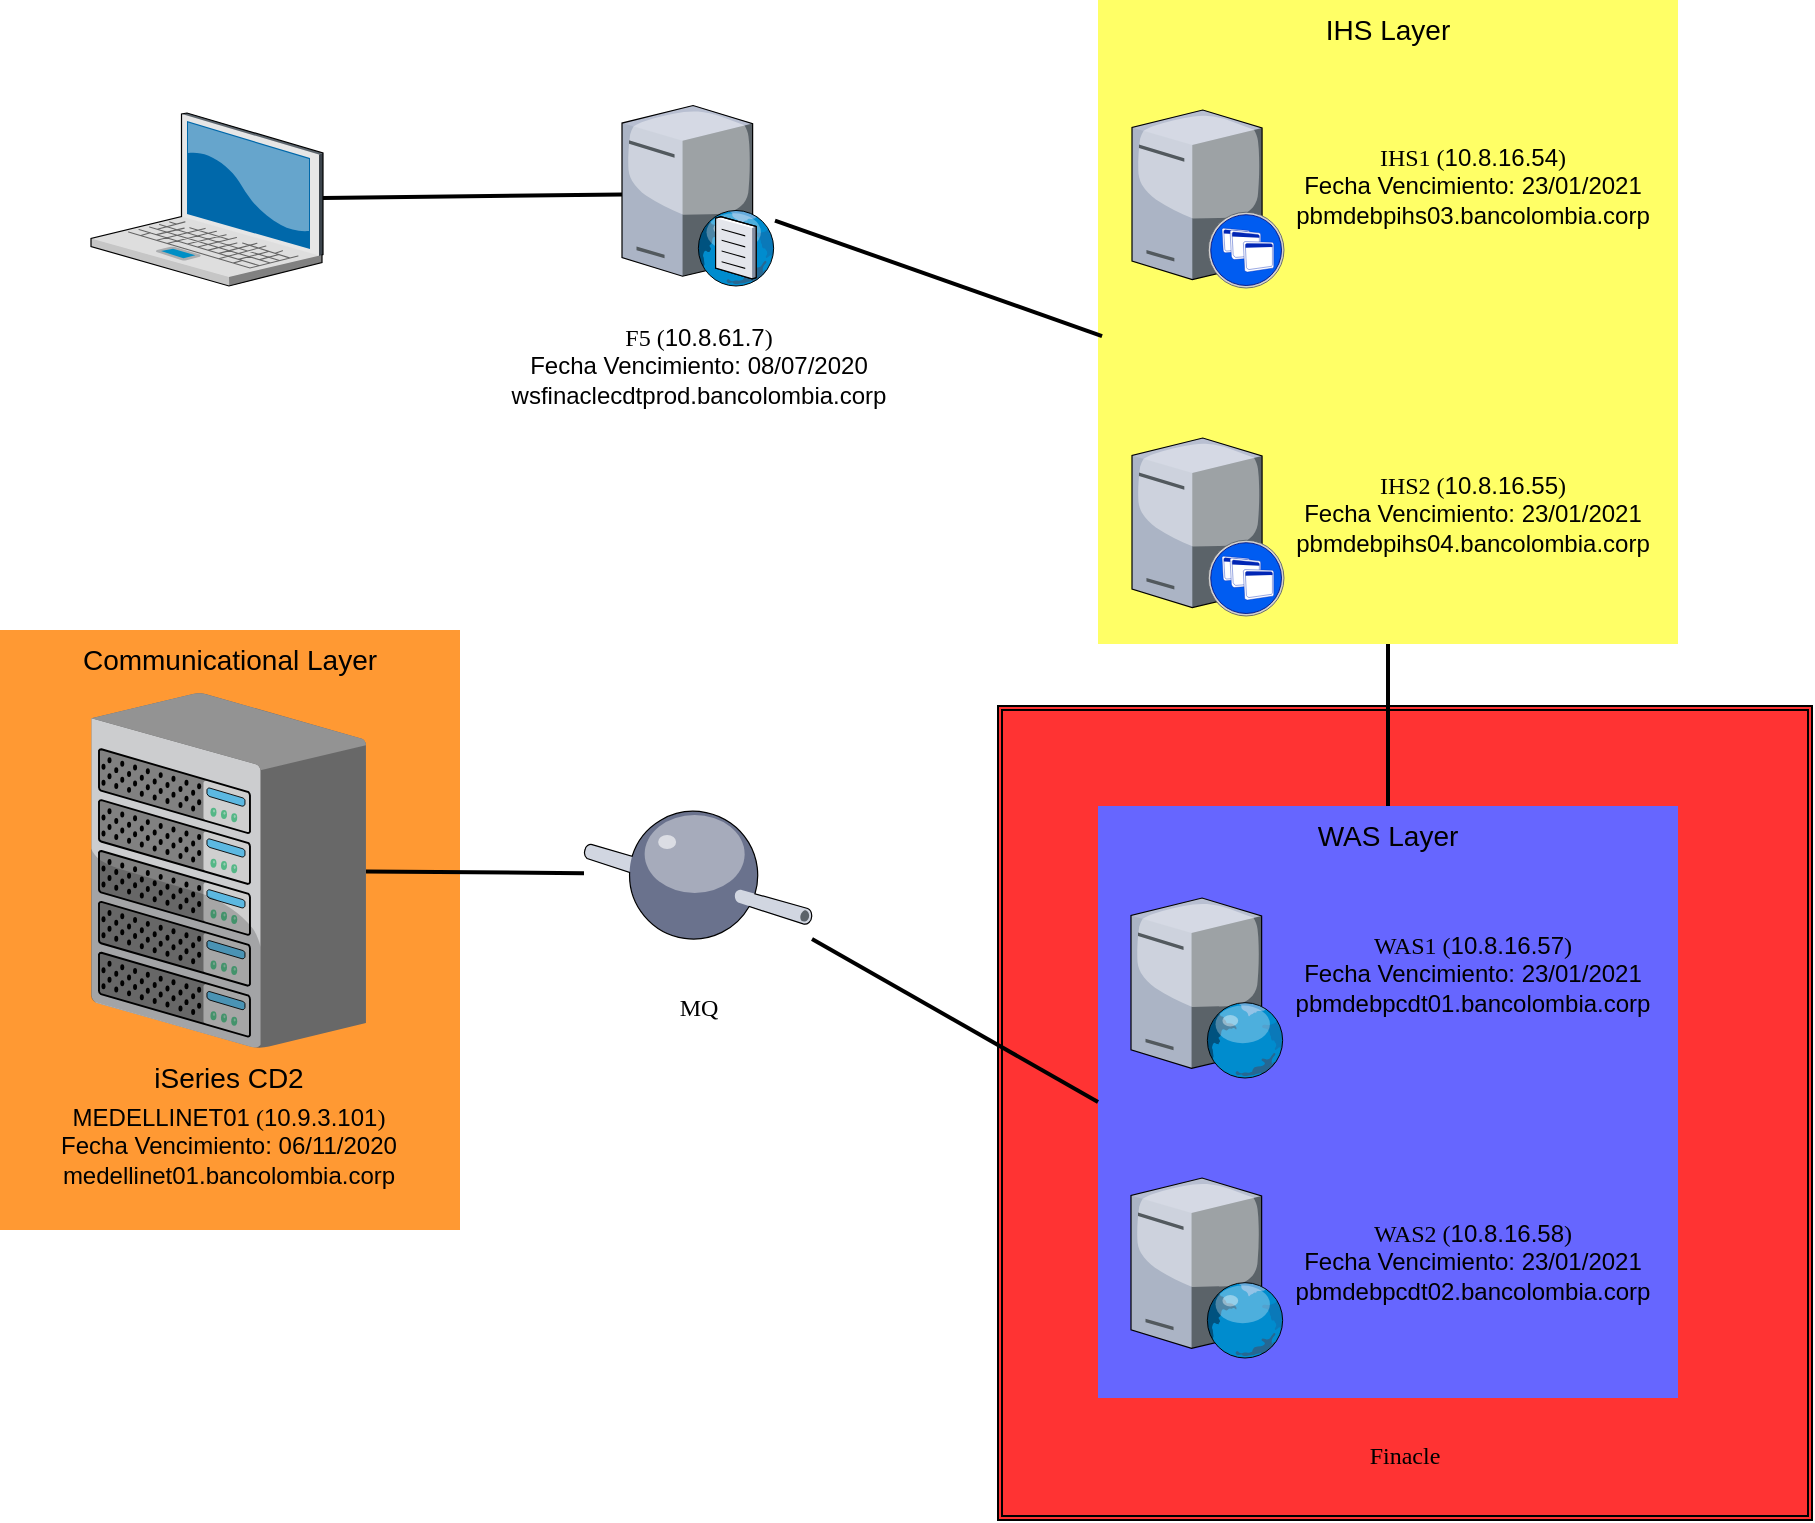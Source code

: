 <mxfile version="10.7.1" type="github"><diagram name="Page-1" id="e3a06f82-3646-2815-327d-82caf3d4e204"><mxGraphModel dx="1080" dy="484" grid="1" gridSize="10" guides="1" tooltips="1" connect="1" arrows="1" fold="1" page="1" pageScale="1.5" pageWidth="1169" pageHeight="826" background="none" math="0" shadow="0"><root><mxCell id="0" style=";html=1;"/><mxCell id="1" style=";html=1;" parent="0"/><mxCell id="9GtbLnQqfOnjiTSqvGeW-2" value="" style="shape=ext;double=1;whiteSpace=wrap;html=1;aspect=fixed;fillColor=#FF3333;" vertex="1" parent="1"><mxGeometry x="570" y="454" width="407" height="407" as="geometry"/></mxCell><mxCell id="UGuhCJuKFUc0XKI-UT0f-1" value="Communicational Layer&lt;br&gt;" style="whiteSpace=wrap;html=1;fillColor=#FF9933;fontSize=14;strokeColor=none;verticalAlign=top;" parent="1" vertex="1"><mxGeometry x="71" y="416" width="230" height="300" as="geometry"/></mxCell><mxCell id="CNe0xP8BEubPnk2KXXH0-17" value="WAS Layer&lt;br&gt;" style="whiteSpace=wrap;html=1;fillColor=#6666FF;fontSize=14;strokeColor=none;verticalAlign=top;" parent="1" vertex="1"><mxGeometry x="620" y="504" width="290" height="296" as="geometry"/></mxCell><mxCell id="6a7d8f32e03d9370-59" value="IHS Layer&lt;br&gt;" style="whiteSpace=wrap;html=1;fillColor=#FFFF66;fontSize=14;strokeColor=none;verticalAlign=top;" parent="1" vertex="1"><mxGeometry x="620" y="101" width="290" height="322" as="geometry"/></mxCell><mxCell id="6a7d8f32e03d9370-36" style="edgeStyle=none;rounded=0;html=1;startSize=10;endSize=10;jettySize=auto;orthogonalLoop=1;fontSize=14;endArrow=none;endFill=0;strokeWidth=2;" parent="1" source="6a7d8f32e03d9370-1" target="CNe0xP8BEubPnk2KXXH0-12" edge="1"><mxGeometry relative="1" as="geometry"><mxPoint x="382" y="200.544" as="targetPoint"/></mxGeometry></mxCell><mxCell id="6a7d8f32e03d9370-1" value="" style="verticalLabelPosition=bottom;aspect=fixed;html=1;verticalAlign=top;strokeColor=none;shape=mxgraph.citrix.laptop_2;fillColor=#66B2FF;gradientColor=#0066CC;fontSize=14;" parent="1" vertex="1"><mxGeometry x="116.5" y="157.5" width="116" height="86.5" as="geometry"/></mxCell><mxCell id="6a7d8f32e03d9370-11" value="" style="verticalLabelPosition=bottom;aspect=fixed;html=1;verticalAlign=top;strokeColor=none;shape=mxgraph.citrix.xenapp_server;fillColor=#66B2FF;gradientColor=#0066CC;fontSize=14;" parent="1" vertex="1"><mxGeometry x="637.0" y="320" width="76" height="89" as="geometry"/></mxCell><mxCell id="6a7d8f32e03d9370-12" value="" style="verticalLabelPosition=bottom;aspect=fixed;html=1;verticalAlign=top;strokeColor=none;shape=mxgraph.citrix.xenapp_server;fillColor=#66B2FF;gradientColor=#0066CC;fontSize=14;" parent="1" vertex="1"><mxGeometry x="637.0" y="156" width="76" height="89" as="geometry"/></mxCell><mxCell id="6a7d8f32e03d9370-16" value="iSeries CD2&lt;br&gt;&lt;br&gt;" style="verticalLabelPosition=bottom;aspect=fixed;html=1;verticalAlign=top;strokeColor=none;shape=mxgraph.citrix.chassis;fillColor=#66B2FF;gradientColor=#0066CC;fontSize=14;" parent="1" vertex="1"><mxGeometry x="116.5" y="447.5" width="137.5" height="177.5" as="geometry"/></mxCell><mxCell id="CNe0xP8BEubPnk2KXXH0-1" value="&lt;font face=&quot;Georgia&quot;&gt;F5 (&lt;/font&gt;&lt;span&gt;10.8.61.7&lt;/span&gt;&lt;font face=&quot;Georgia&quot;&gt;)&lt;br&gt;&lt;/font&gt;&lt;span&gt;Fecha Vencimiento: 08/07/2020&lt;br&gt;&lt;/span&gt;wsfinaclecdtprod.bancolombia.corp&lt;br&gt;&lt;br&gt;" style="text;html=1;strokeColor=none;fillColor=none;align=center;verticalAlign=middle;whiteSpace=wrap;rounded=0;" parent="1" vertex="1"><mxGeometry x="327.5" y="262" width="185" height="58" as="geometry"/></mxCell><mxCell id="CNe0xP8BEubPnk2KXXH0-7" style="edgeStyle=none;rounded=0;html=1;startSize=10;endSize=10;jettySize=auto;orthogonalLoop=1;fontSize=14;endArrow=none;endFill=0;strokeWidth=2;entryX=0.007;entryY=0.522;entryDx=0;entryDy=0;entryPerimeter=0;" parent="1" source="CNe0xP8BEubPnk2KXXH0-12" target="6a7d8f32e03d9370-59" edge="1"><mxGeometry relative="1" as="geometry"><mxPoint x="460" y="200" as="sourcePoint"/><mxPoint x="619" y="198" as="targetPoint"/></mxGeometry></mxCell><mxCell id="CNe0xP8BEubPnk2KXXH0-8" value="&lt;font face=&quot;Georgia&quot;&gt;IHS2 (&lt;/font&gt;&lt;span&gt;10.8.16.55&lt;/span&gt;&lt;font face=&quot;Georgia&quot;&gt;)&lt;br&gt;&lt;/font&gt;&lt;span&gt;Fecha Vencimiento:&amp;nbsp;&lt;/span&gt;&lt;span title=&quot;23/01/2021&quot;&gt;23/01/2021&lt;br&gt;&lt;/span&gt;pbmdebpihs04.bancolombia.corp&lt;br&gt;&lt;br&gt;" style="text;html=1;strokeColor=none;fillColor=none;align=center;verticalAlign=middle;whiteSpace=wrap;rounded=0;" parent="1" vertex="1"><mxGeometry x="715" y="335.5" width="185" height="58" as="geometry"/></mxCell><mxCell id="CNe0xP8BEubPnk2KXXH0-9" value="&lt;font face=&quot;Georgia&quot;&gt;IHS1 (&lt;/font&gt;10.8.16.54&lt;font face=&quot;Georgia&quot;&gt;)&lt;br&gt;&lt;/font&gt;&lt;span&gt;Fecha Vencimiento:&amp;nbsp;&lt;/span&gt;&lt;span title=&quot;23/01/2021&quot;&gt;23/01/2021&lt;br&gt;&lt;/span&gt;pbmdebpihs03.bancolombia.corp&lt;br&gt;&lt;br&gt;" style="text;html=1;strokeColor=none;fillColor=none;align=center;verticalAlign=middle;whiteSpace=wrap;rounded=0;" parent="1" vertex="1"><mxGeometry x="715" y="171.5" width="185" height="58" as="geometry"/></mxCell><mxCell id="CNe0xP8BEubPnk2KXXH0-12" value="" style="verticalLabelPosition=bottom;aspect=fixed;html=1;verticalAlign=top;strokeColor=none;align=center;outlineConnect=0;shape=mxgraph.citrix.dns_server;" parent="1" vertex="1"><mxGeometry x="382" y="151.5" width="76.5" height="92.5" as="geometry"/></mxCell><mxCell id="CNe0xP8BEubPnk2KXXH0-15" value="" style="verticalLabelPosition=bottom;aspect=fixed;html=1;verticalAlign=top;strokeColor=none;align=center;outlineConnect=0;shape=mxgraph.citrix.web_server;" parent="1" vertex="1"><mxGeometry x="636.5" y="690" width="76.5" height="90" as="geometry"/></mxCell><mxCell id="CNe0xP8BEubPnk2KXXH0-16" value="" style="verticalLabelPosition=bottom;aspect=fixed;html=1;verticalAlign=top;strokeColor=none;align=center;outlineConnect=0;shape=mxgraph.citrix.web_server;" parent="1" vertex="1"><mxGeometry x="636.5" y="550" width="76.5" height="90" as="geometry"/></mxCell><mxCell id="CNe0xP8BEubPnk2KXXH0-18" value="&lt;font face=&quot;Georgia&quot;&gt;WAS1 (&lt;/font&gt;10.8.16.57&lt;font face=&quot;Georgia&quot;&gt;)&lt;br&gt;&lt;/font&gt;&lt;span&gt;Fecha Vencimiento:&amp;nbsp;&lt;/span&gt;&lt;span title=&quot;23/01/2021&quot;&gt;23/01/2021&lt;br&gt;&lt;/span&gt;pbmdebpcdt01.bancolombia.corp&lt;br&gt;&lt;br&gt;" style="text;html=1;strokeColor=none;fillColor=none;align=center;verticalAlign=middle;whiteSpace=wrap;rounded=0;" parent="1" vertex="1"><mxGeometry x="715" y="566" width="185" height="58" as="geometry"/></mxCell><mxCell id="CNe0xP8BEubPnk2KXXH0-19" value="&lt;font face=&quot;Georgia&quot;&gt;WAS2 (&lt;/font&gt;10.8.16.58&lt;font face=&quot;Georgia&quot;&gt;)&lt;br&gt;&lt;/font&gt;&lt;span&gt;Fecha Vencimiento:&amp;nbsp;&lt;/span&gt;&lt;span title=&quot;23/01/2021&quot;&gt;23/01/2021&lt;br&gt;&lt;/span&gt;pbmdebpcdt02.bancolombia.corp&lt;br&gt;&lt;br&gt;" style="text;html=1;strokeColor=none;fillColor=none;align=center;verticalAlign=middle;whiteSpace=wrap;rounded=0;" parent="1" vertex="1"><mxGeometry x="715" y="710" width="185" height="58" as="geometry"/></mxCell><mxCell id="CNe0xP8BEubPnk2KXXH0-20" style="edgeStyle=none;rounded=0;html=1;startSize=10;endSize=10;jettySize=auto;orthogonalLoop=1;fontSize=14;endArrow=none;endFill=0;strokeWidth=2;entryX=0.5;entryY=0;entryDx=0;entryDy=0;exitX=0.5;exitY=1;exitDx=0;exitDy=0;" parent="1" source="6a7d8f32e03d9370-59" target="CNe0xP8BEubPnk2KXXH0-17" edge="1"><mxGeometry relative="1" as="geometry"><mxPoint x="911" y="278" as="sourcePoint"/><mxPoint x="1082.5" y="507.5" as="targetPoint"/></mxGeometry></mxCell><mxCell id="CNe0xP8BEubPnk2KXXH0-23" value="" style="verticalLabelPosition=bottom;aspect=fixed;html=1;verticalAlign=top;strokeColor=none;align=center;outlineConnect=0;shape=mxgraph.citrix.middleware;fillColor=#FFFF66;" parent="1" vertex="1"><mxGeometry x="363" y="504" width="114" height="68" as="geometry"/></mxCell><mxCell id="CNe0xP8BEubPnk2KXXH0-24" style="edgeStyle=none;rounded=0;html=1;startSize=10;endSize=10;jettySize=auto;orthogonalLoop=1;fontSize=14;endArrow=none;endFill=0;strokeWidth=2;entryX=0;entryY=0.5;entryDx=0;entryDy=0;" parent="1" source="CNe0xP8BEubPnk2KXXH0-23" target="CNe0xP8BEubPnk2KXXH0-17" edge="1"><mxGeometry relative="1" as="geometry"><mxPoint x="468.5" y="221.258" as="sourcePoint"/><mxPoint x="632" y="279" as="targetPoint"/><Array as="points"/></mxGeometry></mxCell><mxCell id="CNe0xP8BEubPnk2KXXH0-26" style="edgeStyle=none;rounded=0;html=1;startSize=10;endSize=10;jettySize=auto;orthogonalLoop=1;fontSize=14;endArrow=none;endFill=0;strokeWidth=2;" parent="1" source="6a7d8f32e03d9370-16" target="CNe0xP8BEubPnk2KXXH0-23" edge="1"><mxGeometry relative="1" as="geometry"><mxPoint x="373" y="523.401" as="sourcePoint"/><mxPoint x="370.674" y="420" as="targetPoint"/><Array as="points"/></mxGeometry></mxCell><mxCell id="N9Vtd4yO5irgZ91Z3P59-2" value="&lt;font face=&quot;Georgia&quot;&gt;MQ&lt;br&gt;&lt;/font&gt;&lt;br&gt;&lt;br&gt;" style="text;html=1;strokeColor=none;fillColor=none;align=center;verticalAlign=middle;whiteSpace=wrap;rounded=0;" parent="1" vertex="1"><mxGeometry x="327.5" y="590" width="185" height="58" as="geometry"/></mxCell><mxCell id="W_Arcj0xMVkO27KUNz0p-1" value="MEDELLINET01&lt;font face=&quot;Georgia&quot;&gt;&amp;nbsp;(&lt;/font&gt;10.9.3.101&lt;font face=&quot;Georgia&quot;&gt;)&lt;br&gt;&lt;/font&gt;&lt;span&gt;Fecha Vencimiento:&amp;nbsp;&lt;/span&gt;&lt;span title=&quot;06/11/2020&quot;&gt;06/11/2020&lt;br&gt;&lt;/span&gt;medellinet01.bancolombia.corp&lt;br&gt;&lt;br&gt;" style="text;html=1;strokeColor=none;fillColor=none;align=center;verticalAlign=middle;whiteSpace=wrap;rounded=0;" parent="1" vertex="1"><mxGeometry x="93" y="652" width="185" height="58" as="geometry"/></mxCell><mxCell id="vc7aU8jLe3jgw_FOSS7a-1" value="&lt;font face=&quot;Georgia&quot;&gt;Finacle&lt;/font&gt;&lt;br&gt;" style="text;html=1;strokeColor=none;fillColor=none;align=center;verticalAlign=middle;whiteSpace=wrap;rounded=0;" vertex="1" parent="1"><mxGeometry x="681" y="800" width="185" height="58" as="geometry"/></mxCell></root></mxGraphModel></diagram><diagram id="Sqj_DBnn_NzMRpHVmiJd" name="Page-3"><mxGraphModel dx="1080" dy="484" grid="1" gridSize="10" guides="1" tooltips="1" connect="1" arrows="1" fold="1" page="1" pageScale="1" pageWidth="827" pageHeight="1169" math="0" shadow="0"><root><mxCell id="QNyCLAH6cVCEmmCAIS0y-0"/><mxCell id="QNyCLAH6cVCEmmCAIS0y-1" parent="QNyCLAH6cVCEmmCAIS0y-0"/><mxCell id="7cVujxK7Z7Tnqm8-3ARJ-0" value="" style="shape=ext;double=1;whiteSpace=wrap;html=1;aspect=fixed;fillColor=#FF0000;" vertex="1" parent="QNyCLAH6cVCEmmCAIS0y-1"><mxGeometry x="570" y="454" width="407" height="407" as="geometry"/></mxCell><mxCell id="NQhMACHoFFXjQ03mT1rf-0" value="Communicational Layer&lt;br&gt;" style="whiteSpace=wrap;html=1;fillColor=#FF9933;fontSize=14;strokeColor=none;verticalAlign=top;" parent="QNyCLAH6cVCEmmCAIS0y-1" vertex="1"><mxGeometry x="71" y="416" width="230" height="300" as="geometry"/></mxCell><mxCell id="NQhMACHoFFXjQ03mT1rf-1" value="WAS Layer&lt;br&gt;" style="whiteSpace=wrap;html=1;fillColor=#6666FF;fontSize=14;strokeColor=none;verticalAlign=top;" parent="QNyCLAH6cVCEmmCAIS0y-1" vertex="1"><mxGeometry x="620" y="504" width="290" height="296" as="geometry"/></mxCell><mxCell id="NQhMACHoFFXjQ03mT1rf-2" value="IHS Layer&lt;br&gt;" style="whiteSpace=wrap;html=1;fillColor=#FFFF66;fontSize=14;strokeColor=none;verticalAlign=top;" parent="QNyCLAH6cVCEmmCAIS0y-1" vertex="1"><mxGeometry x="620" y="101" width="290" height="322" as="geometry"/></mxCell><mxCell id="NQhMACHoFFXjQ03mT1rf-3" style="edgeStyle=none;rounded=0;html=1;startSize=10;endSize=10;jettySize=auto;orthogonalLoop=1;fontSize=14;endArrow=none;endFill=0;strokeWidth=2;" parent="QNyCLAH6cVCEmmCAIS0y-1" source="NQhMACHoFFXjQ03mT1rf-4" target="NQhMACHoFFXjQ03mT1rf-12" edge="1"><mxGeometry relative="1" as="geometry"><mxPoint x="382" y="200.544" as="targetPoint"/></mxGeometry></mxCell><mxCell id="NQhMACHoFFXjQ03mT1rf-4" value="" style="verticalLabelPosition=bottom;aspect=fixed;html=1;verticalAlign=top;strokeColor=none;shape=mxgraph.citrix.laptop_2;fillColor=#66B2FF;gradientColor=#0066CC;fontSize=14;" parent="QNyCLAH6cVCEmmCAIS0y-1" vertex="1"><mxGeometry x="116.5" y="157.5" width="116" height="86.5" as="geometry"/></mxCell><mxCell id="NQhMACHoFFXjQ03mT1rf-5" value="" style="verticalLabelPosition=bottom;aspect=fixed;html=1;verticalAlign=top;strokeColor=none;shape=mxgraph.citrix.xenapp_server;fillColor=#66B2FF;gradientColor=#0066CC;fontSize=14;" parent="QNyCLAH6cVCEmmCAIS0y-1" vertex="1"><mxGeometry x="637.0" y="320" width="76" height="89" as="geometry"/></mxCell><mxCell id="NQhMACHoFFXjQ03mT1rf-6" value="" style="verticalLabelPosition=bottom;aspect=fixed;html=1;verticalAlign=top;strokeColor=none;shape=mxgraph.citrix.xenapp_server;fillColor=#66B2FF;gradientColor=#0066CC;fontSize=14;" parent="QNyCLAH6cVCEmmCAIS0y-1" vertex="1"><mxGeometry x="637.0" y="156" width="76" height="89" as="geometry"/></mxCell><mxCell id="NQhMACHoFFXjQ03mT1rf-7" value="iSeries CD2&lt;br&gt;&lt;br&gt;" style="verticalLabelPosition=bottom;aspect=fixed;html=1;verticalAlign=top;strokeColor=none;shape=mxgraph.citrix.chassis;fillColor=#66B2FF;gradientColor=#0066CC;fontSize=14;" parent="QNyCLAH6cVCEmmCAIS0y-1" vertex="1"><mxGeometry x="116.5" y="447.5" width="137.5" height="177.5" as="geometry"/></mxCell><mxCell id="NQhMACHoFFXjQ03mT1rf-8" value="&lt;font face=&quot;Georgia&quot;&gt;FIT&lt;br&gt;F5 (&lt;/font&gt;10.8.74.44&lt;font face=&quot;Georgia&quot;&gt;)&lt;br&gt;&lt;/font&gt;&lt;span&gt;Fecha Vencimiento:&amp;nbsp;&lt;/span&gt;&lt;span title=&quot;27/06/2020&quot;&gt;27/06/2020&lt;br&gt;&lt;/span&gt;wsfinaclecdtfit.bancolombia.corp&lt;span&gt;&lt;br&gt;&lt;/span&gt;&lt;br&gt;&lt;font face=&quot;Georgia&quot;&gt;Performance&lt;br&gt;F5 (&lt;/font&gt;10.8.74.41&lt;font face=&quot;Georgia&quot;&gt;)&lt;br&gt;&lt;/font&gt;Fecha Vencimiento:&amp;nbsp;&lt;span title=&quot;08/07/2020&quot;&gt;08/07/2020&lt;br&gt;&lt;/span&gt;wsfinaclecdtperf.bancolombia.corp&lt;br&gt;&lt;br&gt;" style="text;html=1;strokeColor=none;fillColor=none;align=center;verticalAlign=middle;whiteSpace=wrap;rounded=0;" parent="QNyCLAH6cVCEmmCAIS0y-1" vertex="1"><mxGeometry x="321" y="292" width="185" height="56" as="geometry"/></mxCell><mxCell id="NQhMACHoFFXjQ03mT1rf-9" style="edgeStyle=none;rounded=0;html=1;startSize=10;endSize=10;jettySize=auto;orthogonalLoop=1;fontSize=14;endArrow=none;endFill=0;strokeWidth=2;entryX=0.007;entryY=0.522;entryDx=0;entryDy=0;entryPerimeter=0;" parent="QNyCLAH6cVCEmmCAIS0y-1" source="NQhMACHoFFXjQ03mT1rf-12" target="NQhMACHoFFXjQ03mT1rf-2" edge="1"><mxGeometry relative="1" as="geometry"><mxPoint x="460" y="200" as="sourcePoint"/><mxPoint x="619" y="198" as="targetPoint"/></mxGeometry></mxCell><mxCell id="NQhMACHoFFXjQ03mT1rf-10" value="&lt;font face=&quot;Georgia&quot;&gt;&lt;br&gt;&lt;br&gt;FIT&lt;/font&gt;&lt;br&gt;&lt;font face=&quot;Georgia&quot;&gt;IHS2 (&lt;/font&gt;10.8.73.154&lt;font face=&quot;Georgia&quot;&gt;)&lt;br&gt;&lt;/font&gt;Fecha Vencimiento:&amp;nbsp;&lt;span title=&quot;02/10/2020&quot;&gt;02/10/2020&lt;br&gt;&lt;/span&gt;pbmdebqcdt20.bancolombia.corp&lt;br&gt;&lt;font face=&quot;Georgia&quot;&gt;&lt;br&gt;Performance&lt;br&gt;IHS2 (&lt;/font&gt;10.8.73.132&lt;font face=&quot;Georgia&quot;&gt;)&lt;br&gt;&lt;/font&gt;Fecha Vencimiento:&amp;nbsp;&lt;span title=&quot;03/02/2021&quot;&gt;03/02/2021&lt;br&gt;&lt;/span&gt;pbmdebqcdt02.AmbientesBC.lab&lt;br&gt;" style="text;html=1;strokeColor=none;fillColor=none;align=center;verticalAlign=middle;whiteSpace=wrap;rounded=0;" parent="QNyCLAH6cVCEmmCAIS0y-1" vertex="1"><mxGeometry x="715" y="310" width="185" height="60" as="geometry"/></mxCell><mxCell id="NQhMACHoFFXjQ03mT1rf-11" value="&lt;font face=&quot;Georgia&quot;&gt;&lt;br&gt;&lt;br&gt;&lt;/font&gt;&lt;font face=&quot;Georgia&quot;&gt;FIT&lt;br&gt;IHS1 (&lt;/font&gt;10.8.73.153&lt;font face=&quot;Georgia&quot;&gt;)&lt;br&gt;&lt;/font&gt;Fecha Vencimiento:&amp;nbsp;&lt;span title=&quot;29/07/2020&quot;&gt;29/07/2020&lt;br&gt;&lt;/span&gt;pbmdebqcdt19.bancolombia.corp&lt;br&gt;&lt;font face=&quot;Georgia&quot;&gt;&lt;br&gt;Performance&lt;br&gt;IHS1 (&lt;/font&gt;10.8.73.133&lt;font face=&quot;Georgia&quot;&gt;)&lt;br&gt;&lt;/font&gt;&lt;span&gt;Fecha Vencimiento:&amp;nbsp;&lt;/span&gt;&lt;span title=&quot;03/02/2021&quot;&gt;03/02/2021&lt;br&gt;&lt;/span&gt;pbmdebqcdt01.AmbientesBC.lab&lt;br&gt;&lt;br&gt;" style="text;html=1;strokeColor=none;fillColor=none;align=center;verticalAlign=middle;whiteSpace=wrap;rounded=0;" parent="QNyCLAH6cVCEmmCAIS0y-1" vertex="1"><mxGeometry x="715" y="160" width="185" height="56" as="geometry"/></mxCell><mxCell id="NQhMACHoFFXjQ03mT1rf-12" value="" style="verticalLabelPosition=bottom;aspect=fixed;html=1;verticalAlign=top;strokeColor=none;align=center;outlineConnect=0;shape=mxgraph.citrix.dns_server;" parent="QNyCLAH6cVCEmmCAIS0y-1" vertex="1"><mxGeometry x="382" y="151.5" width="76.5" height="92.5" as="geometry"/></mxCell><mxCell id="NQhMACHoFFXjQ03mT1rf-13" value="" style="verticalLabelPosition=bottom;aspect=fixed;html=1;verticalAlign=top;strokeColor=none;align=center;outlineConnect=0;shape=mxgraph.citrix.web_server;" parent="QNyCLAH6cVCEmmCAIS0y-1" vertex="1"><mxGeometry x="636.5" y="690" width="76.5" height="90" as="geometry"/></mxCell><mxCell id="NQhMACHoFFXjQ03mT1rf-14" value="" style="verticalLabelPosition=bottom;aspect=fixed;html=1;verticalAlign=top;strokeColor=none;align=center;outlineConnect=0;shape=mxgraph.citrix.web_server;" parent="QNyCLAH6cVCEmmCAIS0y-1" vertex="1"><mxGeometry x="636.5" y="550" width="76.5" height="90" as="geometry"/></mxCell><mxCell id="NQhMACHoFFXjQ03mT1rf-15" value="&lt;font face=&quot;Georgia&quot;&gt;FIT&lt;br&gt;WAS1 (&lt;/font&gt;10.8.73.142&lt;font face=&quot;Georgia&quot;&gt;)&lt;br&gt;&lt;/font&gt;&lt;span&gt;Fecha Vencimiento:&amp;nbsp;&lt;/span&gt;&lt;span title=&quot;20/01/2021&quot;&gt;20/01/2021&lt;br&gt;pbmdebqcdt11.AmbientesBC.lab&lt;br&gt;&lt;/span&gt;&lt;br&gt;&lt;font face=&quot;Georgia&quot;&gt;Performance&lt;br&gt;WAS1 (&lt;/font&gt;10.8.73.88&lt;font face=&quot;Georgia&quot;&gt;)&lt;br&gt;&lt;/font&gt;Fecha Vencimiento:&amp;nbsp;&lt;span title=&quot;03/02/2021&quot;&gt;03/02/2021&lt;br&gt;&lt;/span&gt;pbmdebqfin41.AmbientesBC.lab&lt;br&gt;&lt;br&gt;" style="text;html=1;strokeColor=none;fillColor=none;align=center;verticalAlign=middle;whiteSpace=wrap;rounded=0;" parent="QNyCLAH6cVCEmmCAIS0y-1" vertex="1"><mxGeometry x="715" y="566" width="185" height="58" as="geometry"/></mxCell><mxCell id="NQhMACHoFFXjQ03mT1rf-16" value="&lt;font face=&quot;Georgia&quot;&gt;FIT&lt;br&gt;WAS2 (&lt;/font&gt;10.8.73.143&lt;font face=&quot;Georgia&quot;&gt;)&lt;br&gt;&lt;/font&gt;&lt;span&gt;Fecha Vencimiento:&amp;nbsp;&lt;/span&gt;&lt;span title=&quot;20/01/2021&quot;&gt;20/01/2021&lt;br&gt;pbmdebqcdt12.AmbientesBC.lab&lt;br&gt;&lt;/span&gt;&lt;br&gt;&lt;font face=&quot;Georgia&quot;&gt;Performance&lt;br&gt;WAS2 (&lt;/font&gt;10.8.73.89&lt;font face=&quot;Georgia&quot;&gt;)&lt;br&gt;&lt;/font&gt;Fecha Vencimiento:&amp;nbsp;&lt;span title=&quot;03/02/2021&quot;&gt;03/02/2021&lt;br&gt;&lt;/span&gt;pbmdebqfin42.AmbientesBC.lab&lt;br&gt;" style="text;html=1;strokeColor=none;fillColor=none;align=center;verticalAlign=middle;whiteSpace=wrap;rounded=0;" parent="QNyCLAH6cVCEmmCAIS0y-1" vertex="1"><mxGeometry x="715" y="706" width="185" height="58" as="geometry"/></mxCell><mxCell id="NQhMACHoFFXjQ03mT1rf-17" style="edgeStyle=none;rounded=0;html=1;startSize=10;endSize=10;jettySize=auto;orthogonalLoop=1;fontSize=14;endArrow=none;endFill=0;strokeWidth=2;entryX=0.5;entryY=0;entryDx=0;entryDy=0;exitX=0.5;exitY=1;exitDx=0;exitDy=0;" parent="QNyCLAH6cVCEmmCAIS0y-1" source="NQhMACHoFFXjQ03mT1rf-2" target="NQhMACHoFFXjQ03mT1rf-1" edge="1"><mxGeometry relative="1" as="geometry"><mxPoint x="911" y="278" as="sourcePoint"/><mxPoint x="1082.5" y="507.5" as="targetPoint"/></mxGeometry></mxCell><mxCell id="NQhMACHoFFXjQ03mT1rf-18" value="" style="verticalLabelPosition=bottom;aspect=fixed;html=1;verticalAlign=top;strokeColor=none;align=center;outlineConnect=0;shape=mxgraph.citrix.middleware;fillColor=#FFFF66;" parent="QNyCLAH6cVCEmmCAIS0y-1" vertex="1"><mxGeometry x="363" y="504" width="114" height="68" as="geometry"/></mxCell><mxCell id="NQhMACHoFFXjQ03mT1rf-19" style="edgeStyle=none;rounded=0;html=1;startSize=10;endSize=10;jettySize=auto;orthogonalLoop=1;fontSize=14;endArrow=none;endFill=0;strokeWidth=2;entryX=0;entryY=0.5;entryDx=0;entryDy=0;" parent="QNyCLAH6cVCEmmCAIS0y-1" source="NQhMACHoFFXjQ03mT1rf-18" target="NQhMACHoFFXjQ03mT1rf-1" edge="1"><mxGeometry relative="1" as="geometry"><mxPoint x="468.5" y="221.258" as="sourcePoint"/><mxPoint x="632" y="279" as="targetPoint"/><Array as="points"/></mxGeometry></mxCell><mxCell id="NQhMACHoFFXjQ03mT1rf-21" style="edgeStyle=none;rounded=0;html=1;startSize=10;endSize=10;jettySize=auto;orthogonalLoop=1;fontSize=14;endArrow=none;endFill=0;strokeWidth=2;" parent="QNyCLAH6cVCEmmCAIS0y-1" source="NQhMACHoFFXjQ03mT1rf-7" target="NQhMACHoFFXjQ03mT1rf-18" edge="1"><mxGeometry relative="1" as="geometry"><mxPoint x="373" y="523.401" as="sourcePoint"/><mxPoint x="374.693" y="405.5" as="targetPoint"/><Array as="points"/></mxGeometry></mxCell><mxCell id="41Bs89QD0TYCNGcKQUOG-0" value="&lt;font face=&quot;Georgia&quot;&gt;MQ&lt;/font&gt;&lt;br&gt;" style="text;html=1;strokeColor=none;fillColor=none;align=center;verticalAlign=middle;whiteSpace=wrap;rounded=0;" parent="QNyCLAH6cVCEmmCAIS0y-1" vertex="1"><mxGeometry x="328" y="582" width="185" height="58" as="geometry"/></mxCell><mxCell id="M12idy7Ofq31YVTLWfCX-0" value="CALIDADET01&lt;font face=&quot;Georgia&quot;&gt;&amp;nbsp;(&lt;/font&gt;10.9.2.221&lt;font face=&quot;Georgia&quot;&gt;)&lt;br&gt;&lt;/font&gt;&lt;span&gt;Fecha Vencimiento:&amp;nbsp;&lt;/span&gt;&lt;span title=&quot;08/10/2020&quot;&gt;08/10/2020&lt;br&gt;&lt;/span&gt;Calidadet01.bancolombia.corp&lt;br&gt;&lt;br&gt;" style="text;html=1;strokeColor=none;fillColor=none;align=center;verticalAlign=middle;whiteSpace=wrap;rounded=0;" parent="QNyCLAH6cVCEmmCAIS0y-1" vertex="1"><mxGeometry x="93" y="652" width="185" height="58" as="geometry"/></mxCell><mxCell id="5o7ZbCS19XTRwAr5OJkK-0" value="&lt;font face=&quot;Georgia&quot;&gt;Finacle&lt;/font&gt;&lt;br&gt;" style="text;html=1;strokeColor=none;fillColor=none;align=center;verticalAlign=middle;whiteSpace=wrap;rounded=0;" vertex="1" parent="QNyCLAH6cVCEmmCAIS0y-1"><mxGeometry x="672.5" y="803" width="185" height="58" as="geometry"/></mxCell></root></mxGraphModel></diagram><diagram id="FgyxJXaUiBbJaNT24FNl" name="Page-2"><mxGraphModel dx="1080" dy="484" grid="1" gridSize="10" guides="1" tooltips="1" connect="1" arrows="1" fold="1" page="1" pageScale="1" pageWidth="827" pageHeight="1169" math="0" shadow="0"><root><mxCell id="e0sFzIKtMw_jxKbmF8B8-0"/><mxCell id="e0sFzIKtMw_jxKbmF8B8-1" parent="e0sFzIKtMw_jxKbmF8B8-0"/><mxCell id="CL1bHw9Dav7AeE9ZyIS7-0" value="" style="shape=ext;double=1;whiteSpace=wrap;html=1;aspect=fixed;fillColor=#FF0000;" vertex="1" parent="e0sFzIKtMw_jxKbmF8B8-1"><mxGeometry x="209.5" y="300.5" width="407" height="407" as="geometry"/></mxCell><mxCell id="R1vUWtwM-PXDhW5MOCZl-0" value="WAS Layer&lt;br&gt;" style="whiteSpace=wrap;html=1;fillColor=#6666FF;fontSize=14;strokeColor=none;verticalAlign=top;" parent="e0sFzIKtMw_jxKbmF8B8-1" vertex="1"><mxGeometry x="268" y="356" width="290" height="296" as="geometry"/></mxCell><mxCell id="jwZDYSXsvzB-70zivpJt-0" value="" style="verticalLabelPosition=bottom;aspect=fixed;html=1;verticalAlign=top;strokeColor=none;align=center;outlineConnect=0;shape=mxgraph.citrix.web_server;" parent="e0sFzIKtMw_jxKbmF8B8-1" vertex="1"><mxGeometry x="375" y="440" width="76.5" height="90" as="geometry"/></mxCell><mxCell id="numgqjSvbOCI1cTjBA-k-0" value="&lt;font face=&quot;Georgia&quot;&gt;WAS (&lt;/font&gt;10.8.80.174&lt;font face=&quot;Georgia&quot;&gt;)&lt;br&gt;&lt;/font&gt;&lt;span&gt;Fecha Vencimiento:&amp;nbsp;&lt;/span&gt;&lt;span title=&quot;20/08/2020&quot;&gt;20/08/2020&lt;br&gt;&lt;/span&gt;pbmdebdfin10.bancolombia.corp&lt;br&gt;&lt;br&gt;" style="text;html=1;strokeColor=none;fillColor=none;align=center;verticalAlign=middle;whiteSpace=wrap;rounded=0;" parent="e0sFzIKtMw_jxKbmF8B8-1" vertex="1"><mxGeometry x="320.5" y="555" width="185" height="58" as="geometry"/></mxCell><mxCell id="i6qx4y63JZ0Y8HoOC2BY-0" value="" style="verticalLabelPosition=bottom;aspect=fixed;html=1;verticalAlign=top;strokeColor=none;align=center;outlineConnect=0;shape=mxgraph.citrix.middleware;fillColor=#FFFF66;" parent="e0sFzIKtMw_jxKbmF8B8-1" vertex="1"><mxGeometry x="60" y="372" width="114" height="68" as="geometry"/></mxCell><mxCell id="u8pDytJZAJi4dtep2L5Z-0" value="&lt;font face=&quot;Georgia&quot;&gt;MQ8&lt;br&gt;&lt;/font&gt;&lt;br&gt;&lt;br&gt;" style="text;html=1;strokeColor=none;fillColor=none;align=center;verticalAlign=middle;whiteSpace=wrap;rounded=0;" parent="e0sFzIKtMw_jxKbmF8B8-1" vertex="1"><mxGeometry x="24.5" y="456" width="185" height="58" as="geometry"/></mxCell><mxCell id="WhkMLxhYf2V3oSIdZIYH-0" style="edgeStyle=none;rounded=0;html=1;startSize=10;endSize=10;jettySize=auto;orthogonalLoop=1;fontSize=14;endArrow=none;endFill=0;strokeWidth=2;entryX=0;entryY=0.5;entryDx=0;entryDy=0;" parent="e0sFzIKtMw_jxKbmF8B8-1" source="i6qx4y63JZ0Y8HoOC2BY-0" target="R1vUWtwM-PXDhW5MOCZl-0" edge="1"><mxGeometry relative="1" as="geometry"><mxPoint x="477" y="570.49" as="sourcePoint"/><mxPoint x="620" y="652" as="targetPoint"/><Array as="points"/></mxGeometry></mxCell><mxCell id="kfLnFZQ2b0sRlUOzKbt4-0" value="&lt;font face=&quot;Georgia&quot;&gt;Finacle&lt;/font&gt;&lt;br&gt;" style="text;html=1;strokeColor=none;fillColor=none;align=center;verticalAlign=middle;whiteSpace=wrap;rounded=0;" vertex="1" parent="e0sFzIKtMw_jxKbmF8B8-1"><mxGeometry x="320.5" y="650" width="185" height="58" as="geometry"/></mxCell></root></mxGraphModel></diagram></mxfile>
